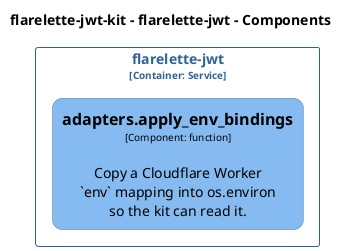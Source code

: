 @startuml
set separator none
title flarelette-jwt-kit - flarelette-jwt - Components

top to bottom direction
skinparam ranksep 60
skinparam nodesep 30

skinparam {
  arrowFontSize 10
  defaultTextAlignment center
  wrapWidth 200
  maxMessageSize 100
  defaultFontName "Arial"
}

hide stereotype

skinparam rectangle<<flarelettejwtkit.flarelettejwt.adaptersapply_env_bindings>> {
  BackgroundColor #85bbf0
  FontColor #000000
  BorderColor #5d82a8
  roundCorner 20
  shadowing false
}
skinparam rectangle<<flarelettejwtkit.flarelettejwt>> {
  BorderColor #2e6295
  FontColor #2e6295
  shadowing false
}

rectangle "flarelette-jwt\n<size:10>[Container: Service]</size>" <<flarelettejwtkit.flarelettejwt>> {
  rectangle "==adapters.apply_env_bindings\n<size:10>[Component: function]</size>\n\nCopy a Cloudflare Worker `env` mapping into os.environ so the kit can read it." <<flarelettejwtkit.flarelettejwt.adaptersapply_env_bindings>> as flarelettejwtkit.flarelettejwt.adaptersapply_env_bindings
}

@enduml